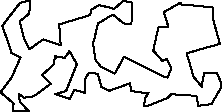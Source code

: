 unitsize(0.001cm);
// 22137.8
draw((2995,264)--(3062,329));
draw((3062,329)--(3503,301));
draw((3503,301)--(3538,125));
draw((3538,125)--(3766,154));
draw((3766,154)--(3946,459));
draw((3946,459)--(3935,540));
draw((3935,540)--(3868,697));
draw((3868,697)--(3642,699));
draw((3642,699)--(3599,514));
draw((3599,514)--(3600,459));
draw((3600,459)--(3452,637));
draw((3452,637)--(3332,1049));
draw((3332,1049)--(3535,1112));
draw((3535,1112)--(3918,1217));
draw((3918,1217)--(3805,1619));
draw((3805,1619)--(3786,1862));
draw((3786,1862)--(3373,1902));
draw((3373,1902)--(3248,1906));
draw((3248,1906)--(3220,1945));
draw((3220,1945)--(2927,1777));
draw((2927,1777)--(3007,1524));
draw((3007,1524)--(2834,1512));
draw((2834,1512)--(2740,1101));
draw((2740,1101)--(2901,920));
draw((2901,920)--(2982,949));
draw((2982,949)--(3023,871));
draw((3023,871)--(3060,781));
draw((3060,781)--(2993,624));
draw((2993,624)--(2944,632));
draw((2944,632)--(2223,990));
draw((2223,990)--(2067,694));
draw((2067,694)--(1819,814));
draw((1819,814)--(1725,927));
draw((1725,927)--(1677,1238));
draw((1677,1238)--(1699,1294));
draw((1699,1294)--(1768,1578));
draw((1768,1578)--(2028,1736));
draw((2028,1736)--(2221,1578));
draw((2221,1578)--(2356,1568));
draw((2356,1568)--(2374,1944));
draw((2374,1944)--(2214,1977));
draw((2214,1977)--(2050,1833));
draw((2050,1833)--(1994,1852));
draw((1994,1852)--(1787,1902));
draw((1787,1902)--(1646,1817));
draw((1646,1817)--(1632,1742));
draw((1632,1742)--(1623,1723));
draw((1623,1723)--(1082,1561));
draw((1082,1561)--(1109,1196));
draw((1109,1196)--(811,1295));
draw((811,1295)--(778,1282));
draw((778,1282)--(555,1121));
draw((555,1121)--(464,1302));
draw((464,1302)--(386,1616));
draw((386,1616)--(555,1753));
draw((555,1753)--(571,1982));
draw((571,1982)--(394,1944));
draw((394,1944)--(149,1629));
draw((149,1629)--(80,1533));
draw((80,1533)--(241,1069));
draw((241,1069)--(235,1059));
draw((235,1059)--(401,980));
draw((401,980)--(240,619));
draw((240,619)--(47,363));
draw((47,363)--(202,233));
draw((202,233)--(278,165));
draw((278,165)--(264,36));
draw((264,36)--(547,25));
draw((547,25)--(387,199));
draw((387,199)--(366,339));
draw((366,339)--(460,267));
draw((460,267)--(634,294));
draw((634,294)--(931,512));
draw((931,512)--(781,670));
draw((781,670)--(981,848));
draw((981,848)--(997,942));
draw((997,942)--(1021,962));
draw((1021,962)--(1009,1001));
draw((1009,1001)--(1179,969));
draw((1179,969)--(1264,1090));
draw((1264,1090)--(1393,859));
draw((1393,859)--(1203,385));
draw((1203,385)--(1017,333));
draw((1017,333)--(1272,246));
draw((1272,246)--(1346,408));
draw((1346,408)--(1541,354));
draw((1541,354)--(1529,581));
draw((1529,581)--(1604,706));
draw((1604,706)--(1766,692));
draw((1766,692)--(1766,678));
draw((1766,678)--(1828,456));
draw((1828,456)--(1962,389));
draw((1962,389)--(2334,523));
draw((2334,523)--(2347,388));
draw((2347,388)--(2597,349));
draw((2597,349)--(2658,360));
draw((2658,360)--(2592,248));
draw((2592,248)--(2581,121));
draw((2581,121)--(2656,128));
draw((2656,128)--(2995,264));
